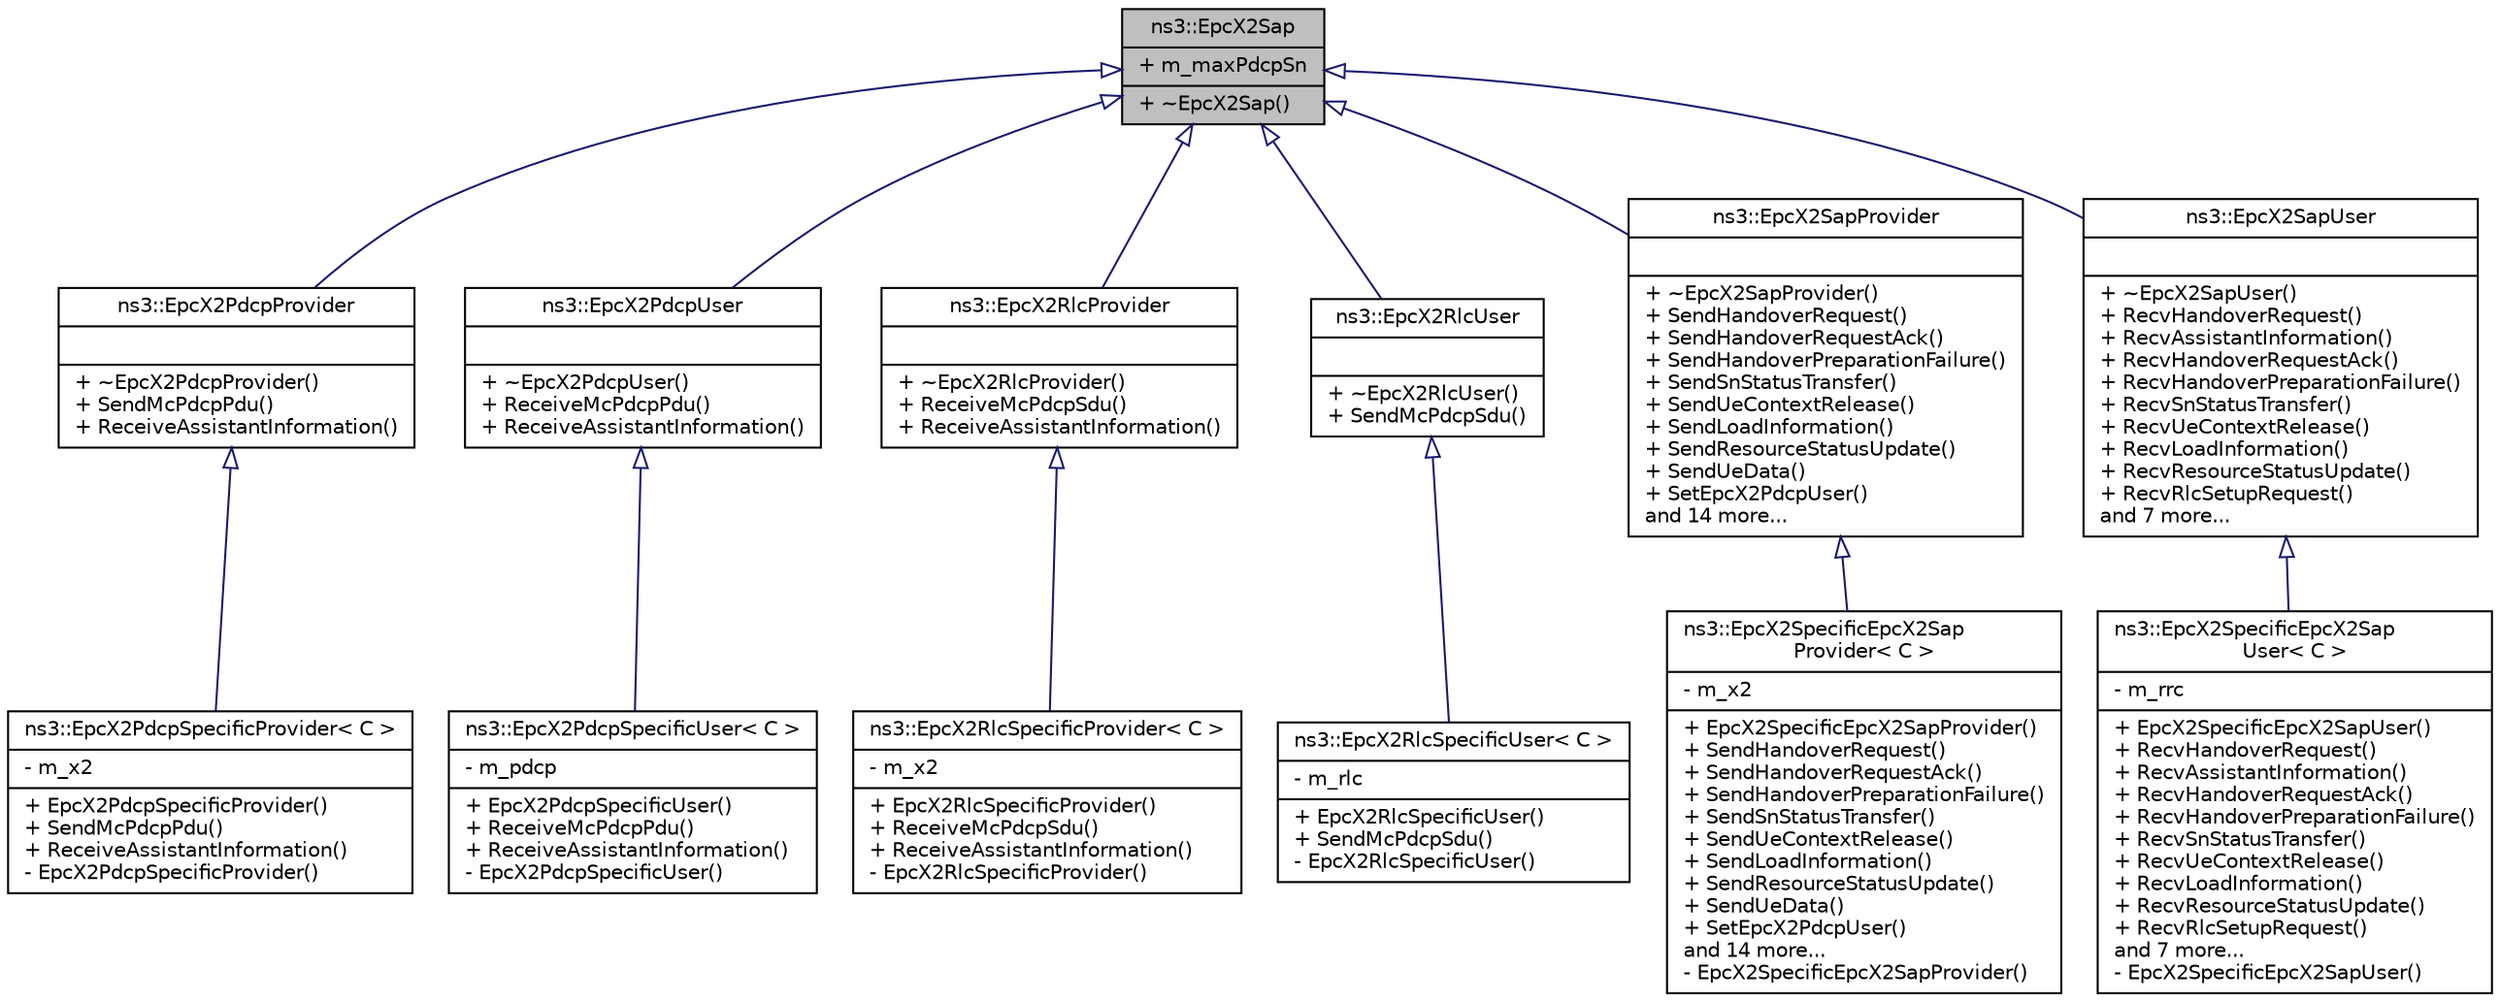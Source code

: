 digraph "ns3::EpcX2Sap"
{
  edge [fontname="Helvetica",fontsize="10",labelfontname="Helvetica",labelfontsize="10"];
  node [fontname="Helvetica",fontsize="10",shape=record];
  Node1 [label="{ns3::EpcX2Sap\n|+ m_maxPdcpSn\l|+ ~EpcX2Sap()\l}",height=0.2,width=0.4,color="black", fillcolor="grey75", style="filled", fontcolor="black"];
  Node1 -> Node2 [dir="back",color="midnightblue",fontsize="10",style="solid",arrowtail="onormal"];
  Node2 [label="{ns3::EpcX2PdcpProvider\n||+ ~EpcX2PdcpProvider()\l+ SendMcPdcpPdu()\l+ ReceiveAssistantInformation()\l}",height=0.2,width=0.4,color="black", fillcolor="white", style="filled",URL="$d8/d42/classns3_1_1EpcX2PdcpProvider.html"];
  Node2 -> Node3 [dir="back",color="midnightblue",fontsize="10",style="solid",arrowtail="onormal"];
  Node3 [label="{ns3::EpcX2PdcpSpecificProvider\< C \>\n|- m_x2\l|+ EpcX2PdcpSpecificProvider()\l+ SendMcPdcpPdu()\l+ ReceiveAssistantInformation()\l- EpcX2PdcpSpecificProvider()\l}",height=0.2,width=0.4,color="black", fillcolor="white", style="filled",URL="$d4/d0d/classns3_1_1EpcX2PdcpSpecificProvider.html"];
  Node1 -> Node4 [dir="back",color="midnightblue",fontsize="10",style="solid",arrowtail="onormal"];
  Node4 [label="{ns3::EpcX2PdcpUser\n||+ ~EpcX2PdcpUser()\l+ ReceiveMcPdcpPdu()\l+ ReceiveAssistantInformation()\l}",height=0.2,width=0.4,color="black", fillcolor="white", style="filled",URL="$d5/dcf/classns3_1_1EpcX2PdcpUser.html"];
  Node4 -> Node5 [dir="back",color="midnightblue",fontsize="10",style="solid",arrowtail="onormal"];
  Node5 [label="{ns3::EpcX2PdcpSpecificUser\< C \>\n|- m_pdcp\l|+ EpcX2PdcpSpecificUser()\l+ ReceiveMcPdcpPdu()\l+ ReceiveAssistantInformation()\l- EpcX2PdcpSpecificUser()\l}",height=0.2,width=0.4,color="black", fillcolor="white", style="filled",URL="$d4/de7/classns3_1_1EpcX2PdcpSpecificUser.html"];
  Node1 -> Node6 [dir="back",color="midnightblue",fontsize="10",style="solid",arrowtail="onormal"];
  Node6 [label="{ns3::EpcX2RlcProvider\n||+ ~EpcX2RlcProvider()\l+ ReceiveMcPdcpSdu()\l+ ReceiveAssistantInformation()\l}",height=0.2,width=0.4,color="black", fillcolor="white", style="filled",URL="$d0/d20/classns3_1_1EpcX2RlcProvider.html"];
  Node6 -> Node7 [dir="back",color="midnightblue",fontsize="10",style="solid",arrowtail="onormal"];
  Node7 [label="{ns3::EpcX2RlcSpecificProvider\< C \>\n|- m_x2\l|+ EpcX2RlcSpecificProvider()\l+ ReceiveMcPdcpSdu()\l+ ReceiveAssistantInformation()\l- EpcX2RlcSpecificProvider()\l}",height=0.2,width=0.4,color="black", fillcolor="white", style="filled",URL="$d6/db1/classns3_1_1EpcX2RlcSpecificProvider.html"];
  Node1 -> Node8 [dir="back",color="midnightblue",fontsize="10",style="solid",arrowtail="onormal"];
  Node8 [label="{ns3::EpcX2RlcUser\n||+ ~EpcX2RlcUser()\l+ SendMcPdcpSdu()\l}",height=0.2,width=0.4,color="black", fillcolor="white", style="filled",URL="$db/d48/classns3_1_1EpcX2RlcUser.html"];
  Node8 -> Node9 [dir="back",color="midnightblue",fontsize="10",style="solid",arrowtail="onormal"];
  Node9 [label="{ns3::EpcX2RlcSpecificUser\< C \>\n|- m_rlc\l|+ EpcX2RlcSpecificUser()\l+ SendMcPdcpSdu()\l- EpcX2RlcSpecificUser()\l}",height=0.2,width=0.4,color="black", fillcolor="white", style="filled",URL="$da/dd1/classns3_1_1EpcX2RlcSpecificUser.html"];
  Node1 -> Node10 [dir="back",color="midnightblue",fontsize="10",style="solid",arrowtail="onormal"];
  Node10 [label="{ns3::EpcX2SapProvider\n||+ ~EpcX2SapProvider()\l+ SendHandoverRequest()\l+ SendHandoverRequestAck()\l+ SendHandoverPreparationFailure()\l+ SendSnStatusTransfer()\l+ SendUeContextRelease()\l+ SendLoadInformation()\l+ SendResourceStatusUpdate()\l+ SendUeData()\l+ SetEpcX2PdcpUser()\land 14 more...\l}",height=0.2,width=0.4,color="black", fillcolor="white", style="filled",URL="$d4/d17/classns3_1_1EpcX2SapProvider.html"];
  Node10 -> Node11 [dir="back",color="midnightblue",fontsize="10",style="solid",arrowtail="onormal"];
  Node11 [label="{ns3::EpcX2SpecificEpcX2Sap\lProvider\< C \>\n|- m_x2\l|+ EpcX2SpecificEpcX2SapProvider()\l+ SendHandoverRequest()\l+ SendHandoverRequestAck()\l+ SendHandoverPreparationFailure()\l+ SendSnStatusTransfer()\l+ SendUeContextRelease()\l+ SendLoadInformation()\l+ SendResourceStatusUpdate()\l+ SendUeData()\l+ SetEpcX2PdcpUser()\land 14 more...\l- EpcX2SpecificEpcX2SapProvider()\l}",height=0.2,width=0.4,color="black", fillcolor="white", style="filled",URL="$dd/d88/classns3_1_1EpcX2SpecificEpcX2SapProvider.html"];
  Node1 -> Node12 [dir="back",color="midnightblue",fontsize="10",style="solid",arrowtail="onormal"];
  Node12 [label="{ns3::EpcX2SapUser\n||+ ~EpcX2SapUser()\l+ RecvHandoverRequest()\l+ RecvAssistantInformation()\l+ RecvHandoverRequestAck()\l+ RecvHandoverPreparationFailure()\l+ RecvSnStatusTransfer()\l+ RecvUeContextRelease()\l+ RecvLoadInformation()\l+ RecvResourceStatusUpdate()\l+ RecvRlcSetupRequest()\land 7 more...\l}",height=0.2,width=0.4,color="black", fillcolor="white", style="filled",URL="$d8/dce/classns3_1_1EpcX2SapUser.html"];
  Node12 -> Node13 [dir="back",color="midnightblue",fontsize="10",style="solid",arrowtail="onormal"];
  Node13 [label="{ns3::EpcX2SpecificEpcX2Sap\lUser\< C \>\n|- m_rrc\l|+ EpcX2SpecificEpcX2SapUser()\l+ RecvHandoverRequest()\l+ RecvAssistantInformation()\l+ RecvHandoverRequestAck()\l+ RecvHandoverPreparationFailure()\l+ RecvSnStatusTransfer()\l+ RecvUeContextRelease()\l+ RecvLoadInformation()\l+ RecvResourceStatusUpdate()\l+ RecvRlcSetupRequest()\land 7 more...\l- EpcX2SpecificEpcX2SapUser()\l}",height=0.2,width=0.4,color="black", fillcolor="white", style="filled",URL="$de/dd2/classns3_1_1EpcX2SpecificEpcX2SapUser.html"];
}
